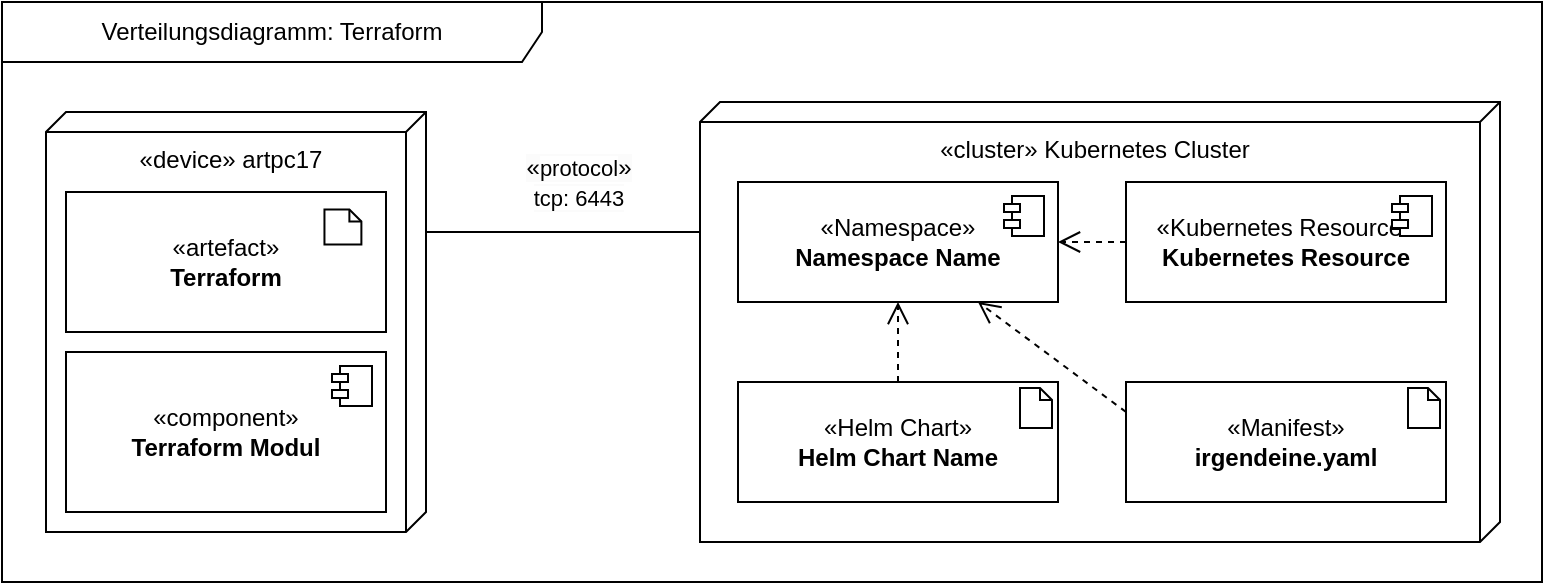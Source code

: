 <mxfile version="26.0.11">
  <diagram name="Seite-1" id="YZBNc-TldZjnR_e9Z0oX">
    <mxGraphModel dx="1592" dy="746" grid="1" gridSize="10" guides="1" tooltips="1" connect="1" arrows="1" fold="1" page="1" pageScale="1" pageWidth="827" pageHeight="1169" math="0" shadow="0">
      <root>
        <mxCell id="0" />
        <mxCell id="1" parent="0" />
        <mxCell id="-PpAgXhEHngQQX2RAuRQ-9" value="Verteilungsdiagramm: Terraform" style="shape=umlFrame;whiteSpace=wrap;html=1;pointerEvents=0;recursiveResize=0;container=1;collapsible=0;width=270;height=30;" vertex="1" parent="1">
          <mxGeometry x="50" y="100" width="770" height="290" as="geometry" />
        </mxCell>
        <mxCell id="-PpAgXhEHngQQX2RAuRQ-7" style="edgeStyle=orthogonalEdgeStyle;rounded=0;orthogonalLoop=1;jettySize=auto;html=1;endArrow=none;endFill=0;entryX=0;entryY=0;entryDx=115;entryDy=400;entryPerimeter=0;" edge="1" parent="-PpAgXhEHngQQX2RAuRQ-9" target="-PpAgXhEHngQQX2RAuRQ-10">
          <mxGeometry relative="1" as="geometry">
            <mxPoint x="454" y="150" as="targetPoint" />
            <Array as="points">
              <mxPoint x="212" y="117" />
              <mxPoint x="212" y="115" />
            </Array>
            <mxPoint x="140" y="117" as="sourcePoint" />
          </mxGeometry>
        </mxCell>
        <mxCell id="-PpAgXhEHngQQX2RAuRQ-8" value="&lt;span style=&quot;font-size: 12px; text-wrap: wrap; background-color: rgb(251, 251, 251);&quot;&gt;&lt;span style=&quot;text-wrap-style: initial; background-color: rgb(251, 251, 251);&quot;&gt;«&lt;/span&gt;&lt;span style=&quot;font-size: 11px; text-wrap-mode: nowrap; background-color: rgb(255, 255, 255);&quot;&gt;protocol&lt;/span&gt;&lt;span style=&quot;text-wrap-style: initial; background-color: rgb(251, 251, 251);&quot;&gt;»&lt;/span&gt;&lt;br style=&quot;font-size: 11px; text-wrap-mode: nowrap;&quot;&gt;&lt;span style=&quot;font-size: 11px; text-wrap-mode: nowrap; background-color: rgb(255, 255, 255);&quot;&gt;tcp: 6443&lt;/span&gt;&lt;/span&gt;" style="edgeLabel;html=1;align=center;verticalAlign=middle;resizable=0;points=[];" vertex="1" connectable="0" parent="-PpAgXhEHngQQX2RAuRQ-7">
          <mxGeometry x="-0.261" y="2" relative="1" as="geometry">
            <mxPoint x="53" y="-23" as="offset" />
          </mxGeometry>
        </mxCell>
        <mxCell id="-PpAgXhEHngQQX2RAuRQ-10" value="«cluster» Kubernetes Cluster" style="verticalAlign=top;align=center;shape=cube;size=10;direction=south;html=1;boundedLbl=1;spacingLeft=5;whiteSpace=wrap;" vertex="1" parent="-PpAgXhEHngQQX2RAuRQ-9">
          <mxGeometry x="349" y="50" width="400" height="220" as="geometry" />
        </mxCell>
        <mxCell id="-PpAgXhEHngQQX2RAuRQ-11" value="«Namespace»&lt;b&gt;&lt;br&gt;Namespace Name&lt;/b&gt;" style="html=1;dropTarget=0;whiteSpace=wrap;" vertex="1" parent="-PpAgXhEHngQQX2RAuRQ-9">
          <mxGeometry x="368" y="90" width="160" height="60" as="geometry" />
        </mxCell>
        <mxCell id="-PpAgXhEHngQQX2RAuRQ-12" value="" style="shape=module;jettyWidth=8;jettyHeight=4;" vertex="1" parent="-PpAgXhEHngQQX2RAuRQ-11">
          <mxGeometry x="1" width="20" height="20" relative="1" as="geometry">
            <mxPoint x="-27" y="7" as="offset" />
          </mxGeometry>
        </mxCell>
        <mxCell id="-PpAgXhEHngQQX2RAuRQ-17" style="rounded=0;orthogonalLoop=1;jettySize=auto;html=1;exitX=0.5;exitY=0;exitDx=0;exitDy=0;dashed=1;endArrow=open;endFill=0;strokeWidth=1;endSize=9;startSize=6;entryX=0.5;entryY=1;entryDx=0;entryDy=0;" edge="1" parent="-PpAgXhEHngQQX2RAuRQ-9" source="-PpAgXhEHngQQX2RAuRQ-19" target="-PpAgXhEHngQQX2RAuRQ-11">
          <mxGeometry relative="1" as="geometry">
            <mxPoint x="603" y="190" as="sourcePoint" />
            <mxPoint x="603" y="160" as="targetPoint" />
          </mxGeometry>
        </mxCell>
        <mxCell id="-PpAgXhEHngQQX2RAuRQ-18" value="" style="group" vertex="1" connectable="0" parent="-PpAgXhEHngQQX2RAuRQ-9">
          <mxGeometry x="368" y="190" width="160" height="60" as="geometry" />
        </mxCell>
        <mxCell id="-PpAgXhEHngQQX2RAuRQ-19" value="«Helm Chart»&lt;div&gt;&lt;b&gt;Helm Chart Name&lt;/b&gt;&lt;/div&gt;" style="html=1;dropTarget=0;whiteSpace=wrap;" vertex="1" parent="-PpAgXhEHngQQX2RAuRQ-18">
          <mxGeometry width="160" height="60" as="geometry" />
        </mxCell>
        <mxCell id="-PpAgXhEHngQQX2RAuRQ-20" value="" style="shape=note2;boundedLbl=1;whiteSpace=wrap;html=1;size=6;verticalAlign=top;align=left;spacingLeft=5;" vertex="1" parent="-PpAgXhEHngQQX2RAuRQ-18">
          <mxGeometry x="141" y="3" width="16" height="20" as="geometry" />
        </mxCell>
        <mxCell id="-PpAgXhEHngQQX2RAuRQ-27" style="rounded=0;orthogonalLoop=1;jettySize=auto;html=1;dashed=1;endArrow=open;endFill=0;strokeWidth=1;endSize=9;startSize=6;exitX=0;exitY=0.5;exitDx=0;exitDy=0;entryX=1;entryY=0.5;entryDx=0;entryDy=0;" edge="1" parent="-PpAgXhEHngQQX2RAuRQ-9" source="-PpAgXhEHngQQX2RAuRQ-45" target="-PpAgXhEHngQQX2RAuRQ-11">
          <mxGeometry relative="1" as="geometry">
            <mxPoint x="324.32" y="331.02" as="sourcePoint" />
            <mxPoint x="323.5" y="150" as="targetPoint" />
          </mxGeometry>
        </mxCell>
        <mxCell id="-PpAgXhEHngQQX2RAuRQ-37" value="" style="group" vertex="1" connectable="0" parent="-PpAgXhEHngQQX2RAuRQ-9">
          <mxGeometry x="562" y="190" width="160" height="60" as="geometry" />
        </mxCell>
        <mxCell id="-PpAgXhEHngQQX2RAuRQ-38" value="«Manifest»&lt;div&gt;&lt;b&gt;irgendeine.yaml&lt;/b&gt;&lt;/div&gt;" style="html=1;dropTarget=0;whiteSpace=wrap;" vertex="1" parent="-PpAgXhEHngQQX2RAuRQ-37">
          <mxGeometry width="160" height="60" as="geometry" />
        </mxCell>
        <mxCell id="-PpAgXhEHngQQX2RAuRQ-39" value="" style="shape=note2;boundedLbl=1;whiteSpace=wrap;html=1;size=6;verticalAlign=top;align=left;spacingLeft=5;" vertex="1" parent="-PpAgXhEHngQQX2RAuRQ-37">
          <mxGeometry x="141" y="3" width="16" height="20" as="geometry" />
        </mxCell>
        <mxCell id="-PpAgXhEHngQQX2RAuRQ-45" value="«Kubernetes Resource»&lt;b&gt;&lt;br&gt;Kubernetes Resource&lt;/b&gt;" style="html=1;dropTarget=0;whiteSpace=wrap;" vertex="1" parent="-PpAgXhEHngQQX2RAuRQ-9">
          <mxGeometry x="562" y="90" width="160" height="60" as="geometry" />
        </mxCell>
        <mxCell id="-PpAgXhEHngQQX2RAuRQ-46" value="" style="shape=module;jettyWidth=8;jettyHeight=4;" vertex="1" parent="-PpAgXhEHngQQX2RAuRQ-45">
          <mxGeometry x="1" width="20" height="20" relative="1" as="geometry">
            <mxPoint x="-27" y="7" as="offset" />
          </mxGeometry>
        </mxCell>
        <mxCell id="-PpAgXhEHngQQX2RAuRQ-49" style="rounded=0;orthogonalLoop=1;jettySize=auto;html=1;exitX=0;exitY=0.25;exitDx=0;exitDy=0;dashed=1;endArrow=open;endFill=0;strokeWidth=1;endSize=9;startSize=6;entryX=0.75;entryY=1;entryDx=0;entryDy=0;" edge="1" parent="-PpAgXhEHngQQX2RAuRQ-9" source="-PpAgXhEHngQQX2RAuRQ-38" target="-PpAgXhEHngQQX2RAuRQ-11">
          <mxGeometry relative="1" as="geometry">
            <mxPoint x="458" y="200" as="sourcePoint" />
            <mxPoint x="458" y="160" as="targetPoint" />
          </mxGeometry>
        </mxCell>
        <mxCell id="-PpAgXhEHngQQX2RAuRQ-1" value="«device» artpc17" style="verticalAlign=top;align=center;shape=cube;size=10;direction=south;html=1;boundedLbl=1;spacingLeft=5;whiteSpace=wrap;" vertex="1" parent="-PpAgXhEHngQQX2RAuRQ-9">
          <mxGeometry x="22" y="55" width="190" height="210" as="geometry" />
        </mxCell>
        <mxCell id="-PpAgXhEHngQQX2RAuRQ-2" value="«component»&lt;br&gt;&lt;b&gt;Terraform Modul&lt;br&gt;&lt;/b&gt;" style="html=1;dropTarget=0;whiteSpace=wrap;" vertex="1" parent="-PpAgXhEHngQQX2RAuRQ-9">
          <mxGeometry x="32" y="175" width="160" height="80" as="geometry" />
        </mxCell>
        <mxCell id="-PpAgXhEHngQQX2RAuRQ-3" value="" style="shape=module;jettyWidth=8;jettyHeight=4;" vertex="1" parent="-PpAgXhEHngQQX2RAuRQ-2">
          <mxGeometry x="1" width="20" height="20" relative="1" as="geometry">
            <mxPoint x="-27" y="7" as="offset" />
          </mxGeometry>
        </mxCell>
        <mxCell id="-PpAgXhEHngQQX2RAuRQ-4" value="" style="group" vertex="1" connectable="0" parent="-PpAgXhEHngQQX2RAuRQ-9">
          <mxGeometry x="32" y="95" width="160" height="70" as="geometry" />
        </mxCell>
        <mxCell id="-PpAgXhEHngQQX2RAuRQ-5" value="«artefact»&lt;br&gt;&lt;b&gt;Terraform&lt;/b&gt;" style="html=1;dropTarget=0;whiteSpace=wrap;" vertex="1" parent="-PpAgXhEHngQQX2RAuRQ-4">
          <mxGeometry width="160" height="70" as="geometry" />
        </mxCell>
        <mxCell id="-PpAgXhEHngQQX2RAuRQ-6" value="" style="shape=note2;boundedLbl=1;whiteSpace=wrap;html=1;size=6;verticalAlign=top;align=left;spacingLeft=5;" vertex="1" parent="-PpAgXhEHngQQX2RAuRQ-4">
          <mxGeometry x="129.231" y="8.75" width="18.462" height="17.5" as="geometry" />
        </mxCell>
      </root>
    </mxGraphModel>
  </diagram>
</mxfile>
